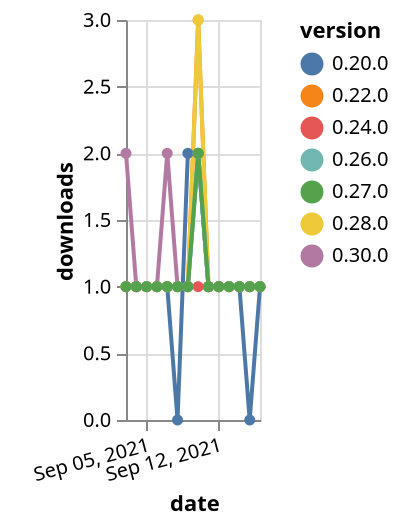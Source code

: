 {"$schema": "https://vega.github.io/schema/vega-lite/v5.json", "description": "A simple bar chart with embedded data.", "data": {"values": [{"date": "2021-09-03", "total": 216, "delta": 1, "version": "0.20.0"}, {"date": "2021-09-04", "total": 217, "delta": 1, "version": "0.20.0"}, {"date": "2021-09-05", "total": 218, "delta": 1, "version": "0.20.0"}, {"date": "2021-09-06", "total": 219, "delta": 1, "version": "0.20.0"}, {"date": "2021-09-07", "total": 220, "delta": 1, "version": "0.20.0"}, {"date": "2021-09-08", "total": 220, "delta": 0, "version": "0.20.0"}, {"date": "2021-09-09", "total": 222, "delta": 2, "version": "0.20.0"}, {"date": "2021-09-10", "total": 224, "delta": 2, "version": "0.20.0"}, {"date": "2021-09-11", "total": 225, "delta": 1, "version": "0.20.0"}, {"date": "2021-09-12", "total": 226, "delta": 1, "version": "0.20.0"}, {"date": "2021-09-13", "total": 227, "delta": 1, "version": "0.20.0"}, {"date": "2021-09-14", "total": 228, "delta": 1, "version": "0.20.0"}, {"date": "2021-09-15", "total": 228, "delta": 0, "version": "0.20.0"}, {"date": "2021-09-16", "total": 229, "delta": 1, "version": "0.20.0"}, {"date": "2021-09-03", "total": 308, "delta": 1, "version": "0.22.0"}, {"date": "2021-09-04", "total": 309, "delta": 1, "version": "0.22.0"}, {"date": "2021-09-05", "total": 310, "delta": 1, "version": "0.22.0"}, {"date": "2021-09-06", "total": 311, "delta": 1, "version": "0.22.0"}, {"date": "2021-09-07", "total": 312, "delta": 1, "version": "0.22.0"}, {"date": "2021-09-08", "total": 313, "delta": 1, "version": "0.22.0"}, {"date": "2021-09-09", "total": 314, "delta": 1, "version": "0.22.0"}, {"date": "2021-09-10", "total": 317, "delta": 3, "version": "0.22.0"}, {"date": "2021-09-11", "total": 318, "delta": 1, "version": "0.22.0"}, {"date": "2021-09-12", "total": 319, "delta": 1, "version": "0.22.0"}, {"date": "2021-09-13", "total": 320, "delta": 1, "version": "0.22.0"}, {"date": "2021-09-14", "total": 321, "delta": 1, "version": "0.22.0"}, {"date": "2021-09-15", "total": 322, "delta": 1, "version": "0.22.0"}, {"date": "2021-09-16", "total": 323, "delta": 1, "version": "0.22.0"}, {"date": "2021-09-03", "total": 115, "delta": 2, "version": "0.30.0"}, {"date": "2021-09-04", "total": 116, "delta": 1, "version": "0.30.0"}, {"date": "2021-09-05", "total": 117, "delta": 1, "version": "0.30.0"}, {"date": "2021-09-06", "total": 118, "delta": 1, "version": "0.30.0"}, {"date": "2021-09-07", "total": 120, "delta": 2, "version": "0.30.0"}, {"date": "2021-09-08", "total": 121, "delta": 1, "version": "0.30.0"}, {"date": "2021-09-09", "total": 122, "delta": 1, "version": "0.30.0"}, {"date": "2021-09-10", "total": 124, "delta": 2, "version": "0.30.0"}, {"date": "2021-09-11", "total": 125, "delta": 1, "version": "0.30.0"}, {"date": "2021-09-12", "total": 126, "delta": 1, "version": "0.30.0"}, {"date": "2021-09-13", "total": 127, "delta": 1, "version": "0.30.0"}, {"date": "2021-09-14", "total": 128, "delta": 1, "version": "0.30.0"}, {"date": "2021-09-15", "total": 129, "delta": 1, "version": "0.30.0"}, {"date": "2021-09-16", "total": 130, "delta": 1, "version": "0.30.0"}, {"date": "2021-09-03", "total": 172, "delta": 1, "version": "0.24.0"}, {"date": "2021-09-04", "total": 173, "delta": 1, "version": "0.24.0"}, {"date": "2021-09-05", "total": 174, "delta": 1, "version": "0.24.0"}, {"date": "2021-09-06", "total": 175, "delta": 1, "version": "0.24.0"}, {"date": "2021-09-07", "total": 176, "delta": 1, "version": "0.24.0"}, {"date": "2021-09-08", "total": 177, "delta": 1, "version": "0.24.0"}, {"date": "2021-09-09", "total": 178, "delta": 1, "version": "0.24.0"}, {"date": "2021-09-10", "total": 179, "delta": 1, "version": "0.24.0"}, {"date": "2021-09-11", "total": 180, "delta": 1, "version": "0.24.0"}, {"date": "2021-09-12", "total": 181, "delta": 1, "version": "0.24.0"}, {"date": "2021-09-13", "total": 182, "delta": 1, "version": "0.24.0"}, {"date": "2021-09-14", "total": 183, "delta": 1, "version": "0.24.0"}, {"date": "2021-09-15", "total": 184, "delta": 1, "version": "0.24.0"}, {"date": "2021-09-16", "total": 185, "delta": 1, "version": "0.24.0"}, {"date": "2021-09-03", "total": 162, "delta": 1, "version": "0.28.0"}, {"date": "2021-09-04", "total": 163, "delta": 1, "version": "0.28.0"}, {"date": "2021-09-05", "total": 164, "delta": 1, "version": "0.28.0"}, {"date": "2021-09-06", "total": 165, "delta": 1, "version": "0.28.0"}, {"date": "2021-09-07", "total": 166, "delta": 1, "version": "0.28.0"}, {"date": "2021-09-08", "total": 167, "delta": 1, "version": "0.28.0"}, {"date": "2021-09-09", "total": 168, "delta": 1, "version": "0.28.0"}, {"date": "2021-09-10", "total": 171, "delta": 3, "version": "0.28.0"}, {"date": "2021-09-11", "total": 172, "delta": 1, "version": "0.28.0"}, {"date": "2021-09-12", "total": 173, "delta": 1, "version": "0.28.0"}, {"date": "2021-09-13", "total": 174, "delta": 1, "version": "0.28.0"}, {"date": "2021-09-14", "total": 175, "delta": 1, "version": "0.28.0"}, {"date": "2021-09-15", "total": 176, "delta": 1, "version": "0.28.0"}, {"date": "2021-09-16", "total": 177, "delta": 1, "version": "0.28.0"}, {"date": "2021-09-03", "total": 146, "delta": 1, "version": "0.26.0"}, {"date": "2021-09-04", "total": 147, "delta": 1, "version": "0.26.0"}, {"date": "2021-09-05", "total": 148, "delta": 1, "version": "0.26.0"}, {"date": "2021-09-06", "total": 149, "delta": 1, "version": "0.26.0"}, {"date": "2021-09-07", "total": 150, "delta": 1, "version": "0.26.0"}, {"date": "2021-09-08", "total": 151, "delta": 1, "version": "0.26.0"}, {"date": "2021-09-09", "total": 152, "delta": 1, "version": "0.26.0"}, {"date": "2021-09-10", "total": 154, "delta": 2, "version": "0.26.0"}, {"date": "2021-09-11", "total": 155, "delta": 1, "version": "0.26.0"}, {"date": "2021-09-12", "total": 156, "delta": 1, "version": "0.26.0"}, {"date": "2021-09-13", "total": 157, "delta": 1, "version": "0.26.0"}, {"date": "2021-09-14", "total": 158, "delta": 1, "version": "0.26.0"}, {"date": "2021-09-15", "total": 159, "delta": 1, "version": "0.26.0"}, {"date": "2021-09-16", "total": 160, "delta": 1, "version": "0.26.0"}, {"date": "2021-09-03", "total": 133, "delta": 1, "version": "0.27.0"}, {"date": "2021-09-04", "total": 134, "delta": 1, "version": "0.27.0"}, {"date": "2021-09-05", "total": 135, "delta": 1, "version": "0.27.0"}, {"date": "2021-09-06", "total": 136, "delta": 1, "version": "0.27.0"}, {"date": "2021-09-07", "total": 137, "delta": 1, "version": "0.27.0"}, {"date": "2021-09-08", "total": 138, "delta": 1, "version": "0.27.0"}, {"date": "2021-09-09", "total": 139, "delta": 1, "version": "0.27.0"}, {"date": "2021-09-10", "total": 141, "delta": 2, "version": "0.27.0"}, {"date": "2021-09-11", "total": 142, "delta": 1, "version": "0.27.0"}, {"date": "2021-09-12", "total": 143, "delta": 1, "version": "0.27.0"}, {"date": "2021-09-13", "total": 144, "delta": 1, "version": "0.27.0"}, {"date": "2021-09-14", "total": 145, "delta": 1, "version": "0.27.0"}, {"date": "2021-09-15", "total": 146, "delta": 1, "version": "0.27.0"}, {"date": "2021-09-16", "total": 147, "delta": 1, "version": "0.27.0"}]}, "width": "container", "mark": {"type": "line", "point": {"filled": true}}, "encoding": {"x": {"field": "date", "type": "temporal", "timeUnit": "yearmonthdate", "title": "date", "axis": {"labelAngle": -15}}, "y": {"field": "delta", "type": "quantitative", "title": "downloads"}, "color": {"field": "version", "type": "nominal"}, "tooltip": {"field": "delta"}}}